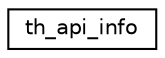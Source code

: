 digraph "Graphical Class Hierarchy"
{
  edge [fontname="Helvetica",fontsize="10",labelfontname="Helvetica",labelfontsize="10"];
  node [fontname="Helvetica",fontsize="10",shape=record];
  rankdir="LR";
  Node1 [label="th_api_info",height=0.2,width=0.4,color="black", fillcolor="white", style="filled",URL="$structth__api__info.html"];
}
